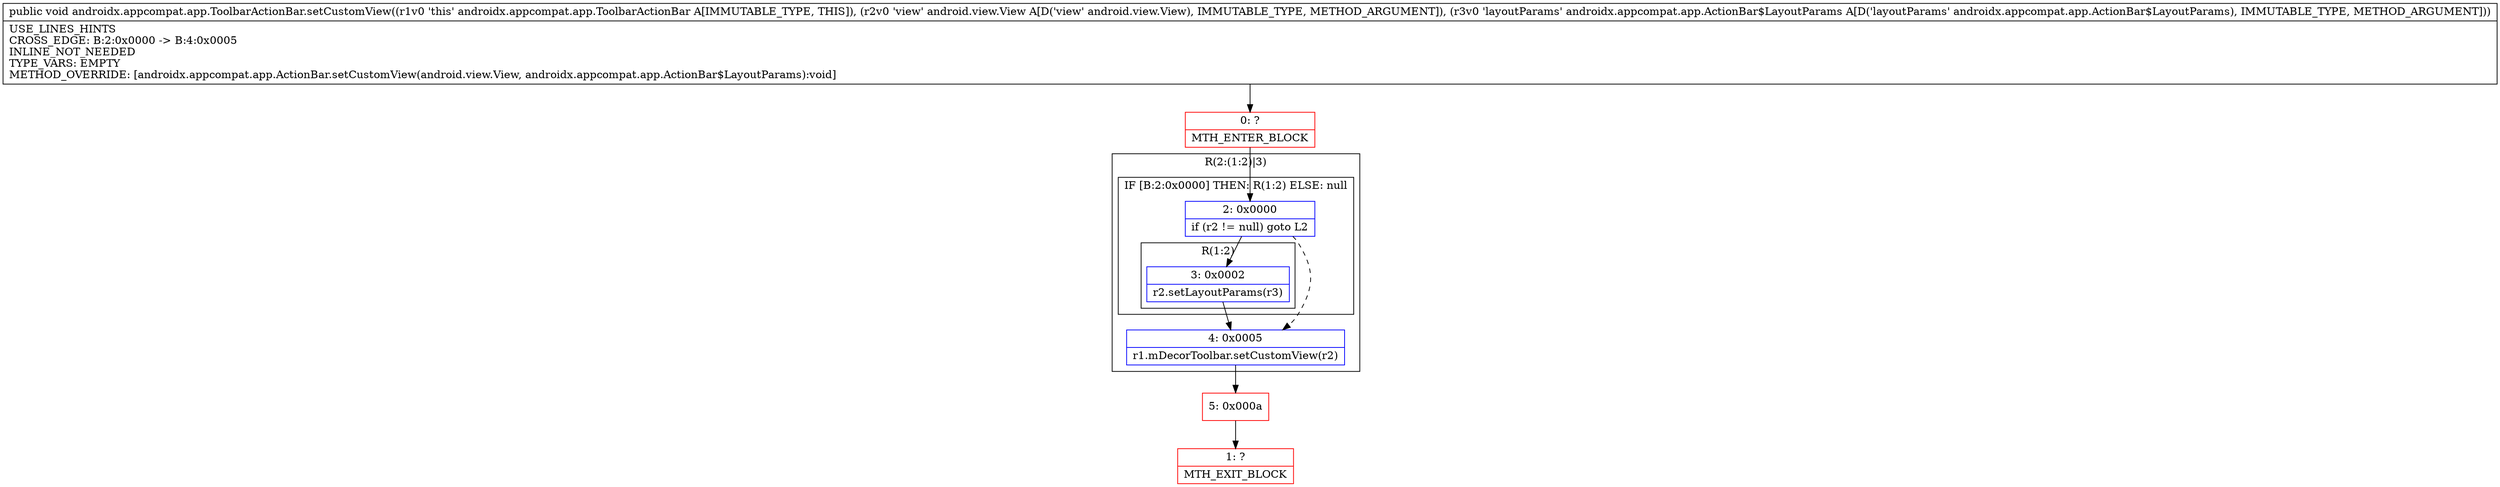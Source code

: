 digraph "CFG forandroidx.appcompat.app.ToolbarActionBar.setCustomView(Landroid\/view\/View;Landroidx\/appcompat\/app\/ActionBar$LayoutParams;)V" {
subgraph cluster_Region_1580804213 {
label = "R(2:(1:2)|3)";
node [shape=record,color=blue];
subgraph cluster_IfRegion_1044800522 {
label = "IF [B:2:0x0000] THEN: R(1:2) ELSE: null";
node [shape=record,color=blue];
Node_2 [shape=record,label="{2\:\ 0x0000|if (r2 != null) goto L2\l}"];
subgraph cluster_Region_320044074 {
label = "R(1:2)";
node [shape=record,color=blue];
Node_3 [shape=record,label="{3\:\ 0x0002|r2.setLayoutParams(r3)\l}"];
}
}
Node_4 [shape=record,label="{4\:\ 0x0005|r1.mDecorToolbar.setCustomView(r2)\l}"];
}
Node_0 [shape=record,color=red,label="{0\:\ ?|MTH_ENTER_BLOCK\l}"];
Node_5 [shape=record,color=red,label="{5\:\ 0x000a}"];
Node_1 [shape=record,color=red,label="{1\:\ ?|MTH_EXIT_BLOCK\l}"];
MethodNode[shape=record,label="{public void androidx.appcompat.app.ToolbarActionBar.setCustomView((r1v0 'this' androidx.appcompat.app.ToolbarActionBar A[IMMUTABLE_TYPE, THIS]), (r2v0 'view' android.view.View A[D('view' android.view.View), IMMUTABLE_TYPE, METHOD_ARGUMENT]), (r3v0 'layoutParams' androidx.appcompat.app.ActionBar$LayoutParams A[D('layoutParams' androidx.appcompat.app.ActionBar$LayoutParams), IMMUTABLE_TYPE, METHOD_ARGUMENT]))  | USE_LINES_HINTS\lCROSS_EDGE: B:2:0x0000 \-\> B:4:0x0005\lINLINE_NOT_NEEDED\lTYPE_VARS: EMPTY\lMETHOD_OVERRIDE: [androidx.appcompat.app.ActionBar.setCustomView(android.view.View, androidx.appcompat.app.ActionBar$LayoutParams):void]\l}"];
MethodNode -> Node_0;Node_2 -> Node_3;
Node_2 -> Node_4[style=dashed];
Node_3 -> Node_4;
Node_4 -> Node_5;
Node_0 -> Node_2;
Node_5 -> Node_1;
}

